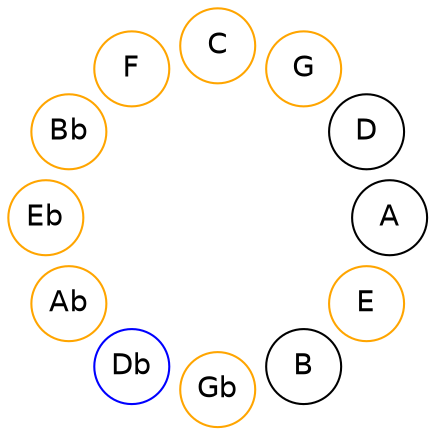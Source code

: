 
graph {

layout = circo;
mindist = .1

node [shape = circle, fontname = Helvetica, margin = 0]
edge [style=invis]

subgraph 1 {
	E -- B -- Gb -- Db -- Ab -- Eb -- Bb -- F -- C -- G -- D -- A -- E
}

E [color=orange];
Gb [color=orange];
Db [color=blue];
Ab [color=orange];
Eb [color=orange];
Bb [color=orange];
F [color=orange];
C [color=orange];
G [color=orange];
}
